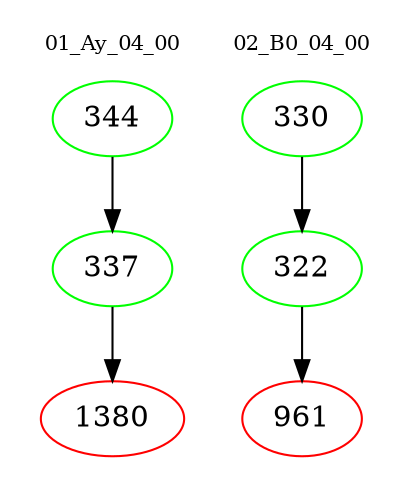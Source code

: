 digraph{
subgraph cluster_0 {
color = white
label = "01_Ay_04_00";
fontsize=10;
T0_344 [label="344", color="green"]
T0_344 -> T0_337 [color="black"]
T0_337 [label="337", color="green"]
T0_337 -> T0_1380 [color="black"]
T0_1380 [label="1380", color="red"]
}
subgraph cluster_1 {
color = white
label = "02_B0_04_00";
fontsize=10;
T1_330 [label="330", color="green"]
T1_330 -> T1_322 [color="black"]
T1_322 [label="322", color="green"]
T1_322 -> T1_961 [color="black"]
T1_961 [label="961", color="red"]
}
}
